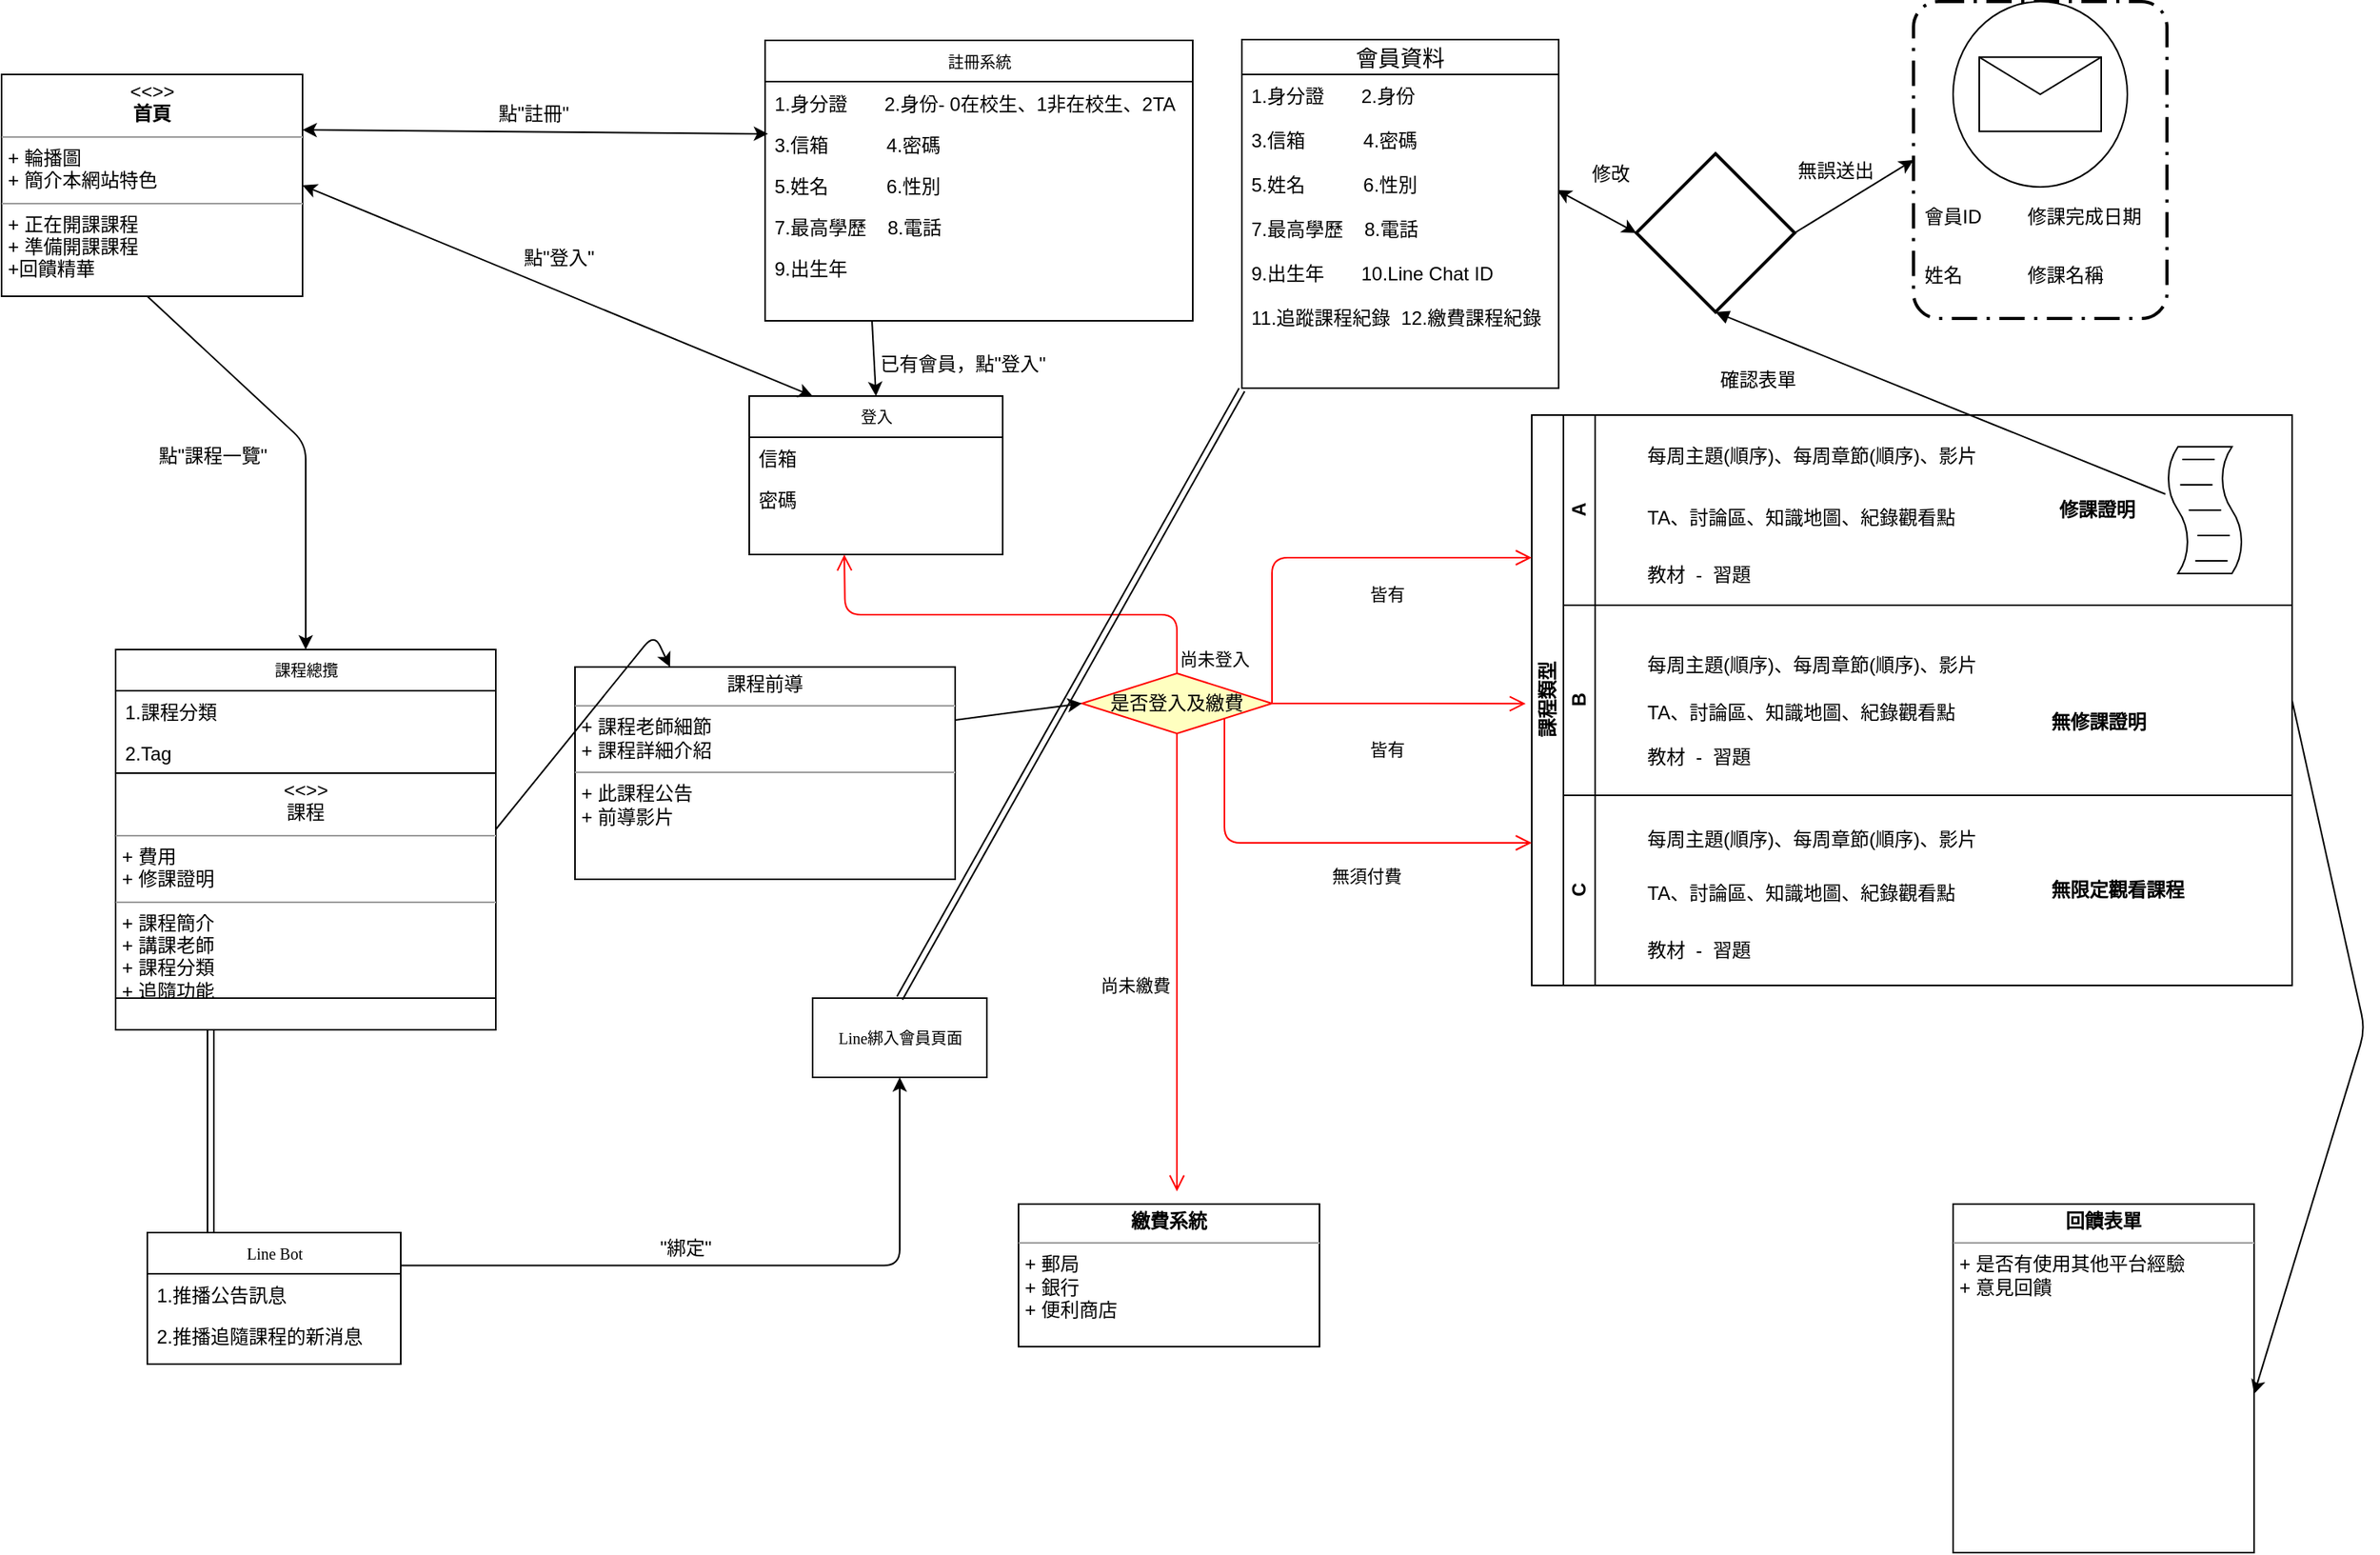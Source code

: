 <mxfile version="10.7.4" type="github"><diagram name="Page-1" id="c4acf3e9-155e-7222-9cf6-157b1a14988f"><mxGraphModel dx="1634" dy="764" grid="1" gridSize="10" guides="1" tooltips="1" connect="1" arrows="1" fold="1" page="1" pageScale="1" pageWidth="850" pageHeight="1100" background="#ffffff" math="0" shadow="0"><root><mxCell id="0"/><mxCell id="1" parent="0"/><mxCell id="_BcGwgqJEDk_Luy-8QPr-41" value="" style="rounded=1;arcSize=10;dashed=1;strokeColor=#000000;fillColor=none;gradientColor=none;dashPattern=8 3 1 3;strokeWidth=2;" vertex="1" parent="1"><mxGeometry x="1275" y="1" width="160" height="200" as="geometry"/></mxCell><mxCell id="17acba5748e5396b-2" value="課程總攬" style="swimlane;html=1;fontStyle=0;childLayout=stackLayout;horizontal=1;startSize=26;fillColor=none;horizontalStack=0;resizeParent=1;resizeLast=0;collapsible=1;marginBottom=0;swimlaneFillColor=#ffffff;rounded=0;shadow=0;comic=0;labelBackgroundColor=none;strokeColor=#000000;strokeWidth=1;fontFamily=Verdana;fontSize=10;fontColor=#000000;align=center;" parent="1" vertex="1"><mxGeometry x="140" y="410" width="240" height="240" as="geometry"/></mxCell><mxCell id="17acba5748e5396b-3" value="1.課程分類" style="text;html=1;strokeColor=none;fillColor=none;align=left;verticalAlign=top;spacingLeft=4;spacingRight=4;whiteSpace=wrap;overflow=hidden;rotatable=0;points=[[0,0.5],[1,0.5]];portConstraint=eastwest;" parent="17acba5748e5396b-2" vertex="1"><mxGeometry y="26" width="240" height="26" as="geometry"/></mxCell><mxCell id="17acba5748e5396b-4" value="2.Tag" style="text;html=1;strokeColor=none;fillColor=none;align=left;verticalAlign=top;spacingLeft=4;spacingRight=4;whiteSpace=wrap;overflow=hidden;rotatable=0;points=[[0,0.5],[1,0.5]];portConstraint=eastwest;" parent="17acba5748e5396b-2" vertex="1"><mxGeometry y="52" width="240" height="26" as="geometry"/></mxCell><mxCell id="5d2195bd80daf111-10" value="&lt;p style=&quot;margin: 0px ; margin-top: 4px ; text-align: center&quot;&gt;&lt;i&gt;&amp;lt;&amp;lt;&amp;gt;&amp;gt;&lt;/i&gt;&lt;br&gt;課程&lt;/p&gt;&lt;hr size=&quot;1&quot;&gt;&lt;p style=&quot;margin: 0px ; margin-left: 4px&quot;&gt;+ 費用&lt;br&gt;+ 修課證明&lt;/p&gt;&lt;hr size=&quot;1&quot;&gt;&lt;p style=&quot;margin: 0px ; margin-left: 4px&quot;&gt;+ 課程簡介&lt;br&gt;+ 講課老師&lt;/p&gt;&lt;p style=&quot;margin: 0px ; margin-left: 4px&quot;&gt;+ 課程分類&lt;/p&gt;&lt;p style=&quot;margin: 0px ; margin-left: 4px&quot;&gt;+ 追隨功能&lt;/p&gt;" style="verticalAlign=top;align=left;overflow=fill;fontSize=12;fontFamily=Helvetica;html=1;rounded=0;shadow=0;comic=0;labelBackgroundColor=none;strokeColor=#000000;strokeWidth=1;fillColor=#ffffff;" parent="17acba5748e5396b-2" vertex="1"><mxGeometry y="78" width="240" height="142" as="geometry"/></mxCell><mxCell id="17acba5748e5396b-30" value="登入" style="swimlane;html=1;fontStyle=0;childLayout=stackLayout;horizontal=1;startSize=26;fillColor=none;horizontalStack=0;resizeParent=1;resizeLast=0;collapsible=1;marginBottom=0;swimlaneFillColor=#ffffff;rounded=0;shadow=0;comic=0;labelBackgroundColor=none;strokeColor=#000000;strokeWidth=1;fontFamily=Verdana;fontSize=10;fontColor=#000000;align=center;" parent="1" vertex="1"><mxGeometry x="540" y="250" width="160" height="100" as="geometry"/></mxCell><mxCell id="17acba5748e5396b-31" value="信箱" style="text;html=1;strokeColor=none;fillColor=none;align=left;verticalAlign=top;spacingLeft=4;spacingRight=4;whiteSpace=wrap;overflow=hidden;rotatable=0;points=[[0,0.5],[1,0.5]];portConstraint=eastwest;" parent="17acba5748e5396b-30" vertex="1"><mxGeometry y="26" width="160" height="26" as="geometry"/></mxCell><mxCell id="17acba5748e5396b-32" value="密碼" style="text;html=1;strokeColor=none;fillColor=none;align=left;verticalAlign=top;spacingLeft=4;spacingRight=4;whiteSpace=wrap;overflow=hidden;rotatable=0;points=[[0,0.5],[1,0.5]];portConstraint=eastwest;" parent="17acba5748e5396b-30" vertex="1"><mxGeometry y="52" width="160" height="26" as="geometry"/></mxCell><mxCell id="5d2195bd80daf111-5" value="Line Bot" style="swimlane;html=1;fontStyle=0;childLayout=stackLayout;horizontal=1;startSize=26;fillColor=none;horizontalStack=0;resizeParent=1;resizeLast=0;collapsible=1;marginBottom=0;swimlaneFillColor=#ffffff;rounded=0;shadow=0;comic=0;labelBackgroundColor=none;strokeColor=#000000;strokeWidth=1;fontFamily=Verdana;fontSize=10;fontColor=#000000;align=center;" parent="1" vertex="1"><mxGeometry x="160" y="778" width="160" height="83" as="geometry"/></mxCell><mxCell id="5d2195bd80daf111-6" value="1.推播公告訊息" style="text;html=1;strokeColor=none;fillColor=none;align=left;verticalAlign=top;spacingLeft=4;spacingRight=4;whiteSpace=wrap;overflow=hidden;rotatable=0;points=[[0,0.5],[1,0.5]];portConstraint=eastwest;" parent="5d2195bd80daf111-5" vertex="1"><mxGeometry y="26" width="160" height="26" as="geometry"/></mxCell><mxCell id="5d2195bd80daf111-7" value="2.推播追隨課程的新消息" style="text;html=1;strokeColor=none;fillColor=none;align=left;verticalAlign=top;spacingLeft=4;spacingRight=4;whiteSpace=wrap;overflow=hidden;rotatable=0;points=[[0,0.5],[1,0.5]];portConstraint=eastwest;" parent="5d2195bd80daf111-5" vertex="1"><mxGeometry y="52" width="160" height="26" as="geometry"/></mxCell><mxCell id="5d2195bd80daf111-11" value="&lt;p style=&quot;margin: 0px ; margin-top: 4px ; text-align: center&quot;&gt;課程前導&lt;/p&gt;&lt;hr size=&quot;1&quot;&gt;&lt;p style=&quot;margin: 0px ; margin-left: 4px&quot;&gt;+ 課程老師細節&lt;br&gt;+ 課程詳細介紹&lt;/p&gt;&lt;hr size=&quot;1&quot;&gt;&lt;p style=&quot;margin: 0px ; margin-left: 4px&quot;&gt;+ 此課程公告&lt;br&gt;+ 前導影片&lt;/p&gt;" style="verticalAlign=top;align=left;overflow=fill;fontSize=12;fontFamily=Helvetica;html=1;rounded=0;shadow=0;comic=0;labelBackgroundColor=none;strokeColor=#000000;strokeWidth=1;fillColor=#ffffff;" parent="1" vertex="1"><mxGeometry x="430" y="421" width="240" height="134" as="geometry"/></mxCell><mxCell id="5d2195bd80daf111-14" value="Line綁入會員頁面&lt;br&gt;" style="html=1;rounded=0;shadow=0;comic=0;labelBackgroundColor=none;strokeColor=#000000;strokeWidth=1;fillColor=#ffffff;fontFamily=Verdana;fontSize=10;fontColor=#000000;align=center;" parent="1" vertex="1"><mxGeometry x="580" y="630" width="110" height="50" as="geometry"/></mxCell><mxCell id="5d2195bd80daf111-15" value="&lt;p style=&quot;margin: 0px ; margin-top: 4px ; text-align: center&quot;&gt;&lt;b&gt;回饋表單&lt;/b&gt;&lt;/p&gt;&lt;hr size=&quot;1&quot;&gt;&lt;p style=&quot;margin: 0px ; margin-left: 4px&quot;&gt;+ 是否有使用其他平台經驗&lt;br&gt;+ 意見回饋&lt;/p&gt;" style="verticalAlign=top;align=left;overflow=fill;fontSize=12;fontFamily=Helvetica;html=1;rounded=0;shadow=0;comic=0;labelBackgroundColor=none;strokeColor=#000000;strokeWidth=1;fillColor=#ffffff;" parent="1" vertex="1"><mxGeometry x="1300" y="760" width="190" height="220" as="geometry"/></mxCell><mxCell id="5d2195bd80daf111-18" value="&lt;p style=&quot;margin: 0px ; margin-top: 4px ; text-align: center&quot;&gt;&lt;i&gt;&amp;lt;&amp;lt;&amp;gt;&amp;gt;&lt;/i&gt;&lt;br&gt;&lt;b&gt;首頁&lt;/b&gt;&lt;/p&gt;&lt;hr size=&quot;1&quot;&gt;&lt;p style=&quot;margin: 0px ; margin-left: 4px&quot;&gt;+ 輪播圖&lt;br&gt;+ 簡介本網站特色&lt;/p&gt;&lt;hr size=&quot;1&quot;&gt;&lt;p style=&quot;margin: 0px ; margin-left: 4px&quot;&gt;+ 正在開課課程&lt;/p&gt;&lt;p style=&quot;margin: 0px ; margin-left: 4px&quot;&gt;+ 準備開課課程&lt;/p&gt;&lt;p style=&quot;margin: 0px ; margin-left: 4px&quot;&gt;+回饋精華&lt;/p&gt;" style="verticalAlign=top;align=left;overflow=fill;fontSize=12;fontFamily=Helvetica;html=1;rounded=0;shadow=0;comic=0;labelBackgroundColor=none;strokeColor=#000000;strokeWidth=1;fillColor=#ffffff;" parent="1" vertex="1"><mxGeometry x="68" y="47" width="190" height="140" as="geometry"/></mxCell><mxCell id="JowN_xCWjW7Du_qrKnBl-1" value="註冊系統" style="swimlane;html=1;fontStyle=0;childLayout=stackLayout;horizontal=1;startSize=26;fillColor=none;horizontalStack=0;resizeParent=1;resizeLast=0;collapsible=1;marginBottom=0;swimlaneFillColor=#ffffff;rounded=0;shadow=0;comic=0;labelBackgroundColor=none;strokeColor=#000000;strokeWidth=1;fontFamily=Verdana;fontSize=10;fontColor=#000000;align=center;" parent="1" vertex="1"><mxGeometry x="550" y="25.5" width="270" height="177" as="geometry"/></mxCell><mxCell id="JowN_xCWjW7Du_qrKnBl-2" value="1.身分證&amp;nbsp; &amp;nbsp; &amp;nbsp; &amp;nbsp;2.身份- 0在校生、1非在校生、2TA&amp;nbsp; &amp;nbsp;&amp;nbsp;" style="text;html=1;strokeColor=none;fillColor=none;align=left;verticalAlign=top;spacingLeft=4;spacingRight=4;whiteSpace=wrap;overflow=hidden;rotatable=0;points=[[0,0.5],[1,0.5]];portConstraint=eastwest;" parent="JowN_xCWjW7Du_qrKnBl-1" vertex="1"><mxGeometry y="26" width="270" height="26" as="geometry"/></mxCell><mxCell id="JowN_xCWjW7Du_qrKnBl-3" value="3.信箱&amp;nbsp; &amp;nbsp; &amp;nbsp; &amp;nbsp; &amp;nbsp; &amp;nbsp;4.密碼" style="text;html=1;strokeColor=none;fillColor=none;align=left;verticalAlign=top;spacingLeft=4;spacingRight=4;whiteSpace=wrap;overflow=hidden;rotatable=0;points=[[0,0.5],[1,0.5]];portConstraint=eastwest;" parent="JowN_xCWjW7Du_qrKnBl-1" vertex="1"><mxGeometry y="52" width="270" height="26" as="geometry"/></mxCell><mxCell id="JowN_xCWjW7Du_qrKnBl-4" value="5.姓名&amp;nbsp; &amp;nbsp; &amp;nbsp; &amp;nbsp; &amp;nbsp; &amp;nbsp;6.性別" style="text;html=1;strokeColor=none;fillColor=none;align=left;verticalAlign=top;spacingLeft=4;spacingRight=4;whiteSpace=wrap;overflow=hidden;rotatable=0;points=[[0,0.5],[1,0.5]];portConstraint=eastwest;" parent="JowN_xCWjW7Du_qrKnBl-1" vertex="1"><mxGeometry y="78" width="270" height="26" as="geometry"/></mxCell><mxCell id="JowN_xCWjW7Du_qrKnBl-5" value="7.最高學歷&amp;nbsp; &amp;nbsp; 8.電話" style="text;html=1;strokeColor=none;fillColor=none;align=left;verticalAlign=top;spacingLeft=4;spacingRight=4;whiteSpace=wrap;overflow=hidden;rotatable=0;points=[[0,0.5],[1,0.5]];portConstraint=eastwest;" parent="JowN_xCWjW7Du_qrKnBl-1" vertex="1"><mxGeometry y="104" width="270" height="26" as="geometry"/></mxCell><mxCell id="JowN_xCWjW7Du_qrKnBl-6" value="9.出生年" style="text;html=1;strokeColor=none;fillColor=none;align=left;verticalAlign=top;spacingLeft=4;spacingRight=4;whiteSpace=wrap;overflow=hidden;rotatable=0;points=[[0,0.5],[1,0.5]];portConstraint=eastwest;" parent="JowN_xCWjW7Du_qrKnBl-1" vertex="1"><mxGeometry y="130" width="270" height="26" as="geometry"/></mxCell><mxCell id="JowN_xCWjW7Du_qrKnBl-10" value="" style="endArrow=classic;startArrow=classic;html=1;exitX=1;exitY=0.25;exitDx=0;exitDy=0;entryX=0.007;entryY=0.269;entryDx=0;entryDy=0;entryPerimeter=0;" parent="1" source="5d2195bd80daf111-18" target="JowN_xCWjW7Du_qrKnBl-3" edge="1"><mxGeometry width="50" height="50" relative="1" as="geometry"><mxPoint x="20" y="1150" as="sourcePoint"/><mxPoint x="70" y="1100" as="targetPoint"/></mxGeometry></mxCell><UserObject label="點&quot;註冊&quot;&lt;br&gt;" placeholders="1" name="Variable" id="JowN_xCWjW7Du_qrKnBl-11"><mxCell style="text;html=1;strokeColor=none;fillColor=none;align=center;verticalAlign=middle;whiteSpace=wrap;overflow=hidden;" parent="1" vertex="1"><mxGeometry x="364" y="62" width="80" height="20" as="geometry"/></mxCell></UserObject><mxCell id="JowN_xCWjW7Du_qrKnBl-15" value="" style="endArrow=classic;html=1;exitX=0.25;exitY=1;exitDx=0;exitDy=0;entryX=0.5;entryY=0;entryDx=0;entryDy=0;" parent="1" source="JowN_xCWjW7Du_qrKnBl-1" target="17acba5748e5396b-30" edge="1"><mxGeometry width="50" height="50" relative="1" as="geometry"><mxPoint x="20" y="1150" as="sourcePoint"/><mxPoint x="70" y="1100" as="targetPoint"/></mxGeometry></mxCell><mxCell id="JowN_xCWjW7Du_qrKnBl-16" value="已有會員，點&quot;登入&quot;" style="text;html=1;strokeColor=none;fillColor=none;align=center;verticalAlign=middle;whiteSpace=wrap;rounded=0;" parent="1" vertex="1"><mxGeometry x="620" y="220" width="110" height="20" as="geometry"/></mxCell><mxCell id="JowN_xCWjW7Du_qrKnBl-18" value="" style="endArrow=classic;startArrow=classic;html=1;exitX=1;exitY=0.5;exitDx=0;exitDy=0;entryX=0.25;entryY=0;entryDx=0;entryDy=0;" parent="1" source="5d2195bd80daf111-18" target="17acba5748e5396b-30" edge="1"><mxGeometry width="50" height="50" relative="1" as="geometry"><mxPoint x="20" y="1180" as="sourcePoint"/><mxPoint x="70" y="1130" as="targetPoint"/></mxGeometry></mxCell><mxCell id="JowN_xCWjW7Du_qrKnBl-20" value="點&quot;登入&quot;" style="text;html=1;strokeColor=none;fillColor=none;align=center;verticalAlign=middle;whiteSpace=wrap;rounded=0;" parent="1" vertex="1"><mxGeometry x="390" y="153" width="60" height="20" as="geometry"/></mxCell><mxCell id="JowN_xCWjW7Du_qrKnBl-24" value="" style="endArrow=classic;html=1;entryX=0.5;entryY=0;entryDx=0;entryDy=0;" parent="1" target="17acba5748e5396b-2" edge="1"><mxGeometry width="50" height="50" relative="1" as="geometry"><mxPoint x="160" y="187" as="sourcePoint"/><mxPoint x="120" y="1270" as="targetPoint"/><Array as="points"><mxPoint x="260" y="280"/></Array></mxGeometry></mxCell><mxCell id="JowN_xCWjW7Du_qrKnBl-25" value="點&quot;課程一覽&quot;" style="text;html=1;strokeColor=none;fillColor=none;align=center;verticalAlign=middle;whiteSpace=wrap;rounded=0;" parent="1" vertex="1"><mxGeometry x="163" y="276" width="77" height="24" as="geometry"/></mxCell><mxCell id="nzOvmbvt-JBbvhhhWpB7-2" value="課程類型&lt;br&gt;" style="swimlane;html=1;childLayout=stackLayout;resizeParent=1;resizeParentMax=0;horizontal=0;startSize=20;horizontalStack=0;" parent="1" vertex="1"><mxGeometry x="1034" y="262" width="480" height="360" as="geometry"/></mxCell><mxCell id="nzOvmbvt-JBbvhhhWpB7-3" value="A" style="swimlane;html=1;startSize=20;horizontal=0;" parent="nzOvmbvt-JBbvhhhWpB7-2" vertex="1"><mxGeometry x="20" width="460" height="120" as="geometry"/></mxCell><mxCell id="_BcGwgqJEDk_Luy-8QPr-25" value="&lt;span&gt;每周主題(順序)、每周章節(順序)、影片&lt;/span&gt;" style="text;html=1;resizable=0;points=[];autosize=1;align=left;verticalAlign=top;spacingTop=-4;" vertex="1" parent="nzOvmbvt-JBbvhhhWpB7-3"><mxGeometry x="51" y="16" width="220" height="20" as="geometry"/></mxCell><mxCell id="_BcGwgqJEDk_Luy-8QPr-26" value="TA、討論區、知識地圖、紀錄觀看點" style="text;html=1;" vertex="1" parent="nzOvmbvt-JBbvhhhWpB7-3"><mxGeometry x="51" y="51" width="250" height="30" as="geometry"/></mxCell><mxCell id="_BcGwgqJEDk_Luy-8QPr-27" value="&lt;span&gt;教材&amp;nbsp; -&amp;nbsp; 習題&lt;/span&gt;" style="text;html=1;resizable=0;points=[];autosize=1;align=left;verticalAlign=top;spacingTop=-4;" vertex="1" parent="nzOvmbvt-JBbvhhhWpB7-3"><mxGeometry x="51" y="90.5" width="80" height="20" as="geometry"/></mxCell><mxCell id="_BcGwgqJEDk_Luy-8QPr-35" value="" style="shape=mxgraph.bpmn.script_task;html=1;outlineConnect=0;" vertex="1" parent="nzOvmbvt-JBbvhhhWpB7-3"><mxGeometry x="380" y="20" width="50" height="80" as="geometry"/></mxCell><mxCell id="_BcGwgqJEDk_Luy-8QPr-36" value="&lt;b&gt;修課證明&lt;/b&gt;" style="text;html=1;resizable=0;points=[];autosize=1;align=left;verticalAlign=top;spacingTop=-4;" vertex="1" parent="nzOvmbvt-JBbvhhhWpB7-3"><mxGeometry x="310.5" y="50" width="60" height="20" as="geometry"/></mxCell><mxCell id="nzOvmbvt-JBbvhhhWpB7-4" value="B&lt;br&gt;" style="swimlane;html=1;startSize=20;horizontal=0;" parent="nzOvmbvt-JBbvhhhWpB7-2" vertex="1"><mxGeometry x="20" y="120" width="460" height="120" as="geometry"/></mxCell><mxCell id="_BcGwgqJEDk_Luy-8QPr-28" value="&lt;span&gt;每周主題(順序)、每周章節(順序)、影片&lt;/span&gt;" style="text;html=1;resizable=0;points=[];autosize=1;align=left;verticalAlign=top;spacingTop=-4;" vertex="1" parent="nzOvmbvt-JBbvhhhWpB7-4"><mxGeometry x="51" y="28" width="220" height="20" as="geometry"/></mxCell><mxCell id="_BcGwgqJEDk_Luy-8QPr-29" value="TA、討論區、知識地圖、紀錄觀看點" style="text;html=1;" vertex="1" parent="nzOvmbvt-JBbvhhhWpB7-4"><mxGeometry x="51" y="54" width="250" height="30" as="geometry"/></mxCell><mxCell id="_BcGwgqJEDk_Luy-8QPr-30" value="&lt;span&gt;教材&amp;nbsp; -&amp;nbsp; 習題&lt;/span&gt;" style="text;html=1;resizable=0;points=[];autosize=1;align=left;verticalAlign=top;spacingTop=-4;" vertex="1" parent="nzOvmbvt-JBbvhhhWpB7-4"><mxGeometry x="51" y="86" width="80" height="20" as="geometry"/></mxCell><mxCell id="_BcGwgqJEDk_Luy-8QPr-37" value="&lt;b&gt;無修課證明&lt;/b&gt;" style="text;html=1;" vertex="1" parent="nzOvmbvt-JBbvhhhWpB7-4"><mxGeometry x="306" y="60" width="70" height="30" as="geometry"/></mxCell><mxCell id="nzOvmbvt-JBbvhhhWpB7-5" value="C&lt;br&gt;" style="swimlane;html=1;startSize=20;horizontal=0;" parent="nzOvmbvt-JBbvhhhWpB7-2" vertex="1"><mxGeometry x="20" y="240" width="460" height="120" as="geometry"><mxRectangle x="20" y="240" width="460" height="30" as="alternateBounds"/></mxGeometry></mxCell><mxCell id="_BcGwgqJEDk_Luy-8QPr-31" value="&lt;span&gt;每周主題(順序)、每周章節(順序)、影片&lt;/span&gt;" style="text;html=1;resizable=0;points=[];autosize=1;align=left;verticalAlign=top;spacingTop=-4;" vertex="1" parent="nzOvmbvt-JBbvhhhWpB7-5"><mxGeometry x="51" y="18" width="220" height="20" as="geometry"/></mxCell><mxCell id="_BcGwgqJEDk_Luy-8QPr-32" value="TA、討論區、知識地圖、紀錄觀看點" style="text;html=1;" vertex="1" parent="nzOvmbvt-JBbvhhhWpB7-5"><mxGeometry x="51" y="48" width="250" height="30" as="geometry"/></mxCell><mxCell id="_BcGwgqJEDk_Luy-8QPr-33" value="&lt;span&gt;教材&amp;nbsp; -&amp;nbsp; 習題&lt;/span&gt;" style="text;html=1;resizable=0;points=[];autosize=1;align=left;verticalAlign=top;spacingTop=-4;" vertex="1" parent="nzOvmbvt-JBbvhhhWpB7-5"><mxGeometry x="51" y="88" width="80" height="20" as="geometry"/></mxCell><mxCell id="_BcGwgqJEDk_Luy-8QPr-38" value="&lt;b&gt;無限定觀看課程&lt;/b&gt;" style="text;html=1;resizable=0;points=[];autosize=1;align=left;verticalAlign=top;spacingTop=-4;" vertex="1" parent="nzOvmbvt-JBbvhhhWpB7-5"><mxGeometry x="306" y="50" width="100" height="20" as="geometry"/></mxCell><mxCell id="_BcGwgqJEDk_Luy-8QPr-1" value="是否登入及繳費" style="rhombus;whiteSpace=wrap;html=1;fillColor=#ffffc0;strokeColor=#ff0000;" vertex="1" parent="1"><mxGeometry x="750" y="425" width="120" height="38" as="geometry"/></mxCell><mxCell id="_BcGwgqJEDk_Luy-8QPr-2" value="尚未登入" style="edgeStyle=orthogonalEdgeStyle;html=1;align=left;verticalAlign=bottom;endArrow=open;endSize=8;strokeColor=#ff0000;exitX=0.5;exitY=0;exitDx=0;exitDy=0;" edge="1" source="_BcGwgqJEDk_Luy-8QPr-1" parent="1"><mxGeometry x="-1" relative="1" as="geometry"><mxPoint x="600" y="350" as="targetPoint"/></mxGeometry></mxCell><mxCell id="_BcGwgqJEDk_Luy-8QPr-3" value="皆有" style="edgeStyle=orthogonalEdgeStyle;html=1;align=left;verticalAlign=top;endArrow=open;endSize=8;strokeColor=#ff0000;entryX=-0.008;entryY=0.506;entryDx=0;entryDy=0;entryPerimeter=0;" edge="1" source="_BcGwgqJEDk_Luy-8QPr-1" parent="1" target="nzOvmbvt-JBbvhhhWpB7-2"><mxGeometry x="-0.25" y="-16" relative="1" as="geometry"><mxPoint x="90" y="808" as="targetPoint"/><mxPoint as="offset"/></mxGeometry></mxCell><mxCell id="_BcGwgqJEDk_Luy-8QPr-12" value="" style="endArrow=classic;html=1;entryX=0.25;entryY=0;entryDx=0;entryDy=0;exitX=1;exitY=0.25;exitDx=0;exitDy=0;" edge="1" parent="1" source="5d2195bd80daf111-10" target="5d2195bd80daf111-11"><mxGeometry width="50" height="50" relative="1" as="geometry"><mxPoint x="170" y="197" as="sourcePoint"/><mxPoint x="270" y="420" as="targetPoint"/><Array as="points"><mxPoint x="480" y="400"/></Array></mxGeometry></mxCell><mxCell id="_BcGwgqJEDk_Luy-8QPr-16" value="" style="shape=link;html=1;exitX=0;exitY=0.5;exitDx=0;exitDy=0;entryX=0.5;entryY=0;entryDx=0;entryDy=0;" edge="1" parent="1" target="5d2195bd80daf111-14"><mxGeometry width="100" relative="1" as="geometry"><mxPoint x="851" y="246" as="sourcePoint"/><mxPoint x="170" y="1580" as="targetPoint"/><Array as="points"/></mxGeometry></mxCell><mxCell id="_BcGwgqJEDk_Luy-8QPr-17" value="" style="edgeStyle=segmentEdgeStyle;endArrow=classic;html=1;exitX=1;exitY=0.25;exitDx=0;exitDy=0;entryX=0.5;entryY=1;entryDx=0;entryDy=0;" edge="1" parent="1" source="5d2195bd80daf111-5" target="5d2195bd80daf111-14"><mxGeometry width="50" height="50" relative="1" as="geometry"><mxPoint x="70" y="1630" as="sourcePoint"/><mxPoint x="120" y="1580" as="targetPoint"/></mxGeometry></mxCell><mxCell id="_BcGwgqJEDk_Luy-8QPr-18" value="&quot;綁定&quot;" style="text;html=1;strokeColor=none;fillColor=none;align=center;verticalAlign=middle;whiteSpace=wrap;rounded=0;" vertex="1" parent="1"><mxGeometry x="480" y="778" width="40" height="20" as="geometry"/></mxCell><mxCell id="_BcGwgqJEDk_Luy-8QPr-21" value="" style="shape=link;html=1;exitX=0.25;exitY=1;exitDx=0;exitDy=0;entryX=0.25;entryY=0;entryDx=0;entryDy=0;" edge="1" parent="1" source="17acba5748e5396b-2" target="5d2195bd80daf111-5"><mxGeometry width="100" relative="1" as="geometry"><mxPoint x="70" y="1580" as="sourcePoint"/><mxPoint x="170" y="1580" as="targetPoint"/></mxGeometry></mxCell><mxCell id="_BcGwgqJEDk_Luy-8QPr-23" value="" style="endArrow=classic;html=1;exitX=1;exitY=0.5;exitDx=0;exitDy=0;entryX=1;entryY=0.545;entryDx=0;entryDy=0;entryPerimeter=0;" edge="1" parent="1" source="nzOvmbvt-JBbvhhhWpB7-4" target="5d2195bd80daf111-15"><mxGeometry width="50" height="50" relative="1" as="geometry"><mxPoint x="71" y="930" as="sourcePoint"/><mxPoint x="121" y="880" as="targetPoint"/><Array as="points"><mxPoint x="1560" y="650"/></Array></mxGeometry></mxCell><mxCell id="_BcGwgqJEDk_Luy-8QPr-24" value="" style="endArrow=classic;html=1;exitX=1;exitY=0.25;exitDx=0;exitDy=0;entryX=0;entryY=0.5;entryDx=0;entryDy=0;" edge="1" parent="1" source="5d2195bd80daf111-11" target="_BcGwgqJEDk_Luy-8QPr-1"><mxGeometry width="50" height="50" relative="1" as="geometry"><mxPoint x="1410" y="452" as="sourcePoint"/><mxPoint x="1450" y="452" as="targetPoint"/></mxGeometry></mxCell><mxCell id="_BcGwgqJEDk_Luy-8QPr-34" value="" style="shape=mxgraph.bpmn.shape;html=1;verticalLabelPosition=bottom;labelBackgroundColor=#ffffff;verticalAlign=top;align=center;perimeter=ellipsePerimeter;outlineConnect=0;outline=eventInt;symbol=message;" vertex="1" parent="1"><mxGeometry x="1300" y="1" width="110" height="117" as="geometry"/></mxCell><mxCell id="_BcGwgqJEDk_Luy-8QPr-39" value="" style="endArrow=block;endFill=1;endSize=6;html=1;entryX=0.5;entryY=1;entryDx=0;entryDy=0;entryPerimeter=0;" edge="1" parent="1" source="_BcGwgqJEDk_Luy-8QPr-35" target="_BcGwgqJEDk_Luy-8QPr-61"><mxGeometry width="100" relative="1" as="geometry"><mxPoint x="680" y="880" as="sourcePoint"/><mxPoint x="1160" y="200" as="targetPoint"/></mxGeometry></mxCell><mxCell id="_BcGwgqJEDk_Luy-8QPr-40" value="會員ID&lt;br&gt;" style="text;html=1;resizable=0;points=[];autosize=1;align=left;verticalAlign=top;spacingTop=-4;" vertex="1" parent="1"><mxGeometry x="1280" y="127" width="50" height="20" as="geometry"/></mxCell><mxCell id="_BcGwgqJEDk_Luy-8QPr-42" value="姓名" style="text;html=1;resizable=0;points=[];autosize=1;align=left;verticalAlign=top;spacingTop=-4;" vertex="1" parent="1"><mxGeometry x="1280" y="164" width="40" height="20" as="geometry"/></mxCell><mxCell id="_BcGwgqJEDk_Luy-8QPr-43" value="修課完成日期" style="text;html=1;resizable=0;points=[];autosize=1;align=left;verticalAlign=top;spacingTop=-4;" vertex="1" parent="1"><mxGeometry x="1345" y="127" width="90" height="20" as="geometry"/></mxCell><mxCell id="_BcGwgqJEDk_Luy-8QPr-44" value="修課名稱" style="text;html=1;resizable=0;points=[];autosize=1;align=left;verticalAlign=top;spacingTop=-4;" vertex="1" parent="1"><mxGeometry x="1345" y="164" width="60" height="20" as="geometry"/></mxCell><mxCell id="_BcGwgqJEDk_Luy-8QPr-45" value="尚未繳費" style="edgeStyle=orthogonalEdgeStyle;html=1;align=left;verticalAlign=top;endArrow=open;endSize=8;strokeColor=#ff0000;exitX=0.5;exitY=1;exitDx=0;exitDy=0;" edge="1" parent="1" source="_BcGwgqJEDk_Luy-8QPr-1"><mxGeometry x="0.017" y="-50" relative="1" as="geometry"><mxPoint x="810" y="752" as="targetPoint"/><mxPoint x="880" y="454" as="sourcePoint"/><mxPoint as="offset"/></mxGeometry></mxCell><mxCell id="_BcGwgqJEDk_Luy-8QPr-47" value="無須付費" style="edgeStyle=orthogonalEdgeStyle;html=1;align=left;verticalAlign=top;endArrow=open;endSize=8;strokeColor=#ff0000;exitX=1;exitY=1;exitDx=0;exitDy=0;entryX=0;entryY=0.75;entryDx=0;entryDy=0;" edge="1" parent="1" source="_BcGwgqJEDk_Luy-8QPr-1" target="nzOvmbvt-JBbvhhhWpB7-2"><mxGeometry x="-0.013" y="13" relative="1" as="geometry"><mxPoint x="840" y="590" as="targetPoint"/><mxPoint x="880" y="454" as="sourcePoint"/><Array as="points"><mxPoint x="840" y="532"/></Array><mxPoint x="10" y="21" as="offset"/></mxGeometry></mxCell><mxCell id="_BcGwgqJEDk_Luy-8QPr-48" value="皆有" style="edgeStyle=orthogonalEdgeStyle;html=1;align=left;verticalAlign=top;endArrow=open;endSize=8;strokeColor=#ff0000;entryX=0;entryY=0.25;entryDx=0;entryDy=0;exitX=1;exitY=0.5;exitDx=0;exitDy=0;" edge="1" parent="1" source="_BcGwgqJEDk_Luy-8QPr-1" target="nzOvmbvt-JBbvhhhWpB7-2"><mxGeometry x="0.183" y="-10" relative="1" as="geometry"><mxPoint x="930" y="452" as="targetPoint"/><mxPoint x="880" y="454" as="sourcePoint"/><Array as="points"><mxPoint x="870" y="352"/><mxPoint x="1011" y="352"/></Array><mxPoint as="offset"/></mxGeometry></mxCell><mxCell id="_BcGwgqJEDk_Luy-8QPr-49" value="&lt;p style=&quot;margin: 0px ; margin-top: 4px ; text-align: center&quot;&gt;&lt;b&gt;繳費系統&lt;/b&gt;&lt;/p&gt;&lt;hr size=&quot;1&quot;&gt;&lt;p style=&quot;margin: 0px ; margin-left: 4px&quot;&gt;+ 郵局&lt;br&gt;+ 銀行&lt;/p&gt;&lt;p style=&quot;margin: 0px ; margin-left: 4px&quot;&gt;+ 便利商店&lt;br&gt;&lt;br&gt;&lt;/p&gt;" style="verticalAlign=top;align=left;overflow=fill;fontSize=12;fontFamily=Helvetica;html=1;" vertex="1" parent="1"><mxGeometry x="710" y="760" width="190" height="90" as="geometry"/></mxCell><mxCell id="_BcGwgqJEDk_Luy-8QPr-57" value="確認表單" style="text;html=1;resizable=0;points=[];autosize=1;align=left;verticalAlign=top;spacingTop=-4;" vertex="1" parent="1"><mxGeometry x="1151" y="230" width="60" height="20" as="geometry"/></mxCell><mxCell id="_BcGwgqJEDk_Luy-8QPr-61" value="" style="strokeWidth=2;html=1;shape=mxgraph.flowchart.decision;whiteSpace=wrap;" vertex="1" parent="1"><mxGeometry x="1100" y="97" width="100" height="100" as="geometry"/></mxCell><mxCell id="_BcGwgqJEDk_Luy-8QPr-62" value="" style="endArrow=classic;startArrow=classic;html=1;entryX=0;entryY=0.5;entryDx=0;entryDy=0;entryPerimeter=0;" edge="1" parent="1" target="_BcGwgqJEDk_Luy-8QPr-61"><mxGeometry width="50" height="50" relative="1" as="geometry"><mxPoint x="1050" y="120" as="sourcePoint"/><mxPoint x="680" y="880" as="targetPoint"/></mxGeometry></mxCell><mxCell id="_BcGwgqJEDk_Luy-8QPr-63" value="會員資料" style="swimlane;fontStyle=0;childLayout=stackLayout;horizontal=1;startSize=22;fillColor=none;horizontalStack=0;resizeParent=1;resizeParentMax=0;resizeLast=0;collapsible=1;marginBottom=0;swimlaneFillColor=#ffffff;align=center;fontSize=14;" vertex="1" parent="1"><mxGeometry x="851" y="25" width="200" height="220" as="geometry"/></mxCell><mxCell id="_BcGwgqJEDk_Luy-8QPr-65" value="1.身分證       2.身份&#10;&#10;3.信箱           4.密碼&#10;&#10;5.姓名           6.性別&#10;&#10;7.最高學歷    8.電話&#10;&#10;9.出生年       10.Line Chat ID&#10;&#10;11.追蹤課程紀錄  12.繳費課程紀錄" style="text;strokeColor=none;fillColor=none;spacingLeft=4;spacingRight=4;overflow=hidden;rotatable=0;points=[[0,0.5],[1,0.5]];portConstraint=eastwest;fontSize=12;" vertex="1" parent="_BcGwgqJEDk_Luy-8QPr-63"><mxGeometry y="22" width="200" height="198" as="geometry"/></mxCell><mxCell id="_BcGwgqJEDk_Luy-8QPr-69" value="修改" style="text;html=1;resizable=0;points=[];autosize=1;align=left;verticalAlign=top;spacingTop=-4;" vertex="1" parent="1"><mxGeometry x="1070" y="100" width="40" height="20" as="geometry"/></mxCell><mxCell id="_BcGwgqJEDk_Luy-8QPr-71" value="" style="endArrow=classic;html=1;exitX=1;exitY=0.5;exitDx=0;exitDy=0;exitPerimeter=0;entryX=0;entryY=0.5;entryDx=0;entryDy=0;" edge="1" parent="1" source="_BcGwgqJEDk_Luy-8QPr-61" target="_BcGwgqJEDk_Luy-8QPr-41"><mxGeometry width="50" height="50" relative="1" as="geometry"><mxPoint x="240" y="930" as="sourcePoint"/><mxPoint x="290" y="880" as="targetPoint"/></mxGeometry></mxCell><mxCell id="_BcGwgqJEDk_Luy-8QPr-72" value="無誤送出" style="text;html=1;resizable=0;points=[];autosize=1;align=left;verticalAlign=top;spacingTop=-4;" vertex="1" parent="1"><mxGeometry x="1200" y="98" width="60" height="20" as="geometry"/></mxCell></root></mxGraphModel></diagram></mxfile>